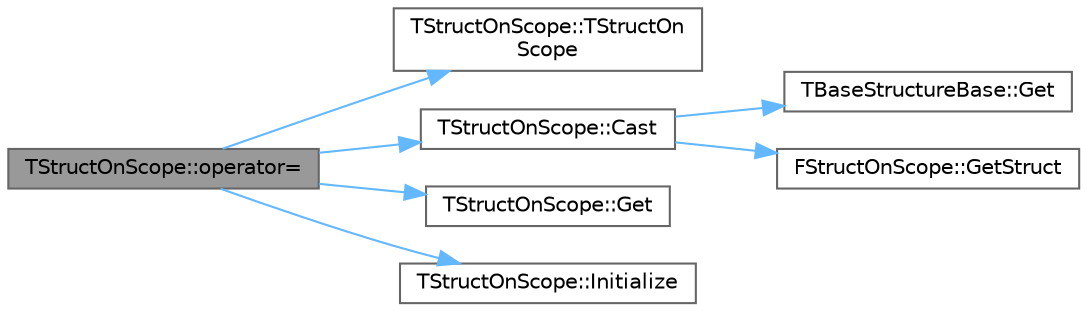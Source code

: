 digraph "TStructOnScope::operator="
{
 // INTERACTIVE_SVG=YES
 // LATEX_PDF_SIZE
  bgcolor="transparent";
  edge [fontname=Helvetica,fontsize=10,labelfontname=Helvetica,labelfontsize=10];
  node [fontname=Helvetica,fontsize=10,shape=box,height=0.2,width=0.4];
  rankdir="LR";
  Node1 [id="Node000001",label="TStructOnScope::operator=",height=0.2,width=0.4,color="gray40", fillcolor="grey60", style="filled", fontcolor="black",tooltip=" "];
  Node1 -> Node2 [id="edge1_Node000001_Node000002",color="steelblue1",style="solid",tooltip=" "];
  Node2 [id="Node000002",label="TStructOnScope::TStructOn\lScope",height=0.2,width=0.4,color="grey40", fillcolor="white", style="filled",URL="$d1/d04/classTStructOnScope.html#a9b510dc0b330107ec85a134433604811",tooltip=" "];
  Node1 -> Node3 [id="edge2_Node000001_Node000003",color="steelblue1",style="solid",tooltip=" "];
  Node3 [id="Node000003",label="TStructOnScope::Cast",height=0.2,width=0.4,color="grey40", fillcolor="white", style="filled",URL="$d1/d04/classTStructOnScope.html#aa898817ba26c9a796347321a174b6c8c",tooltip=" "];
  Node3 -> Node4 [id="edge3_Node000003_Node000004",color="steelblue1",style="solid",tooltip=" "];
  Node4 [id="Node000004",label="TBaseStructureBase::Get",height=0.2,width=0.4,color="grey40", fillcolor="white", style="filled",URL="$d3/d61/structTBaseStructureBase.html#a0293c35703fa02b53edae7b546be5b75",tooltip=" "];
  Node3 -> Node5 [id="edge4_Node000003_Node000005",color="steelblue1",style="solid",tooltip=" "];
  Node5 [id="Node000005",label="FStructOnScope::GetStruct",height=0.2,width=0.4,color="grey40", fillcolor="white", style="filled",URL="$d2/dae/classFStructOnScope.html#a60d017397bb69f48e84b1d3e85a89205",tooltip=" "];
  Node1 -> Node6 [id="edge5_Node000001_Node000006",color="steelblue1",style="solid",tooltip=" "];
  Node6 [id="Node000006",label="TStructOnScope::Get",height=0.2,width=0.4,color="grey40", fillcolor="white", style="filled",URL="$d1/d04/classTStructOnScope.html#a93f8c3c38c58d0a270b9404bef1d8f17",tooltip=" "];
  Node1 -> Node7 [id="edge6_Node000001_Node000007",color="steelblue1",style="solid",tooltip=" "];
  Node7 [id="Node000007",label="TStructOnScope::Initialize",height=0.2,width=0.4,color="grey40", fillcolor="white", style="filled",URL="$d1/d04/classTStructOnScope.html#a7115b2fb3575e3cbd4b9ccef60e4a414",tooltip=" "];
}
